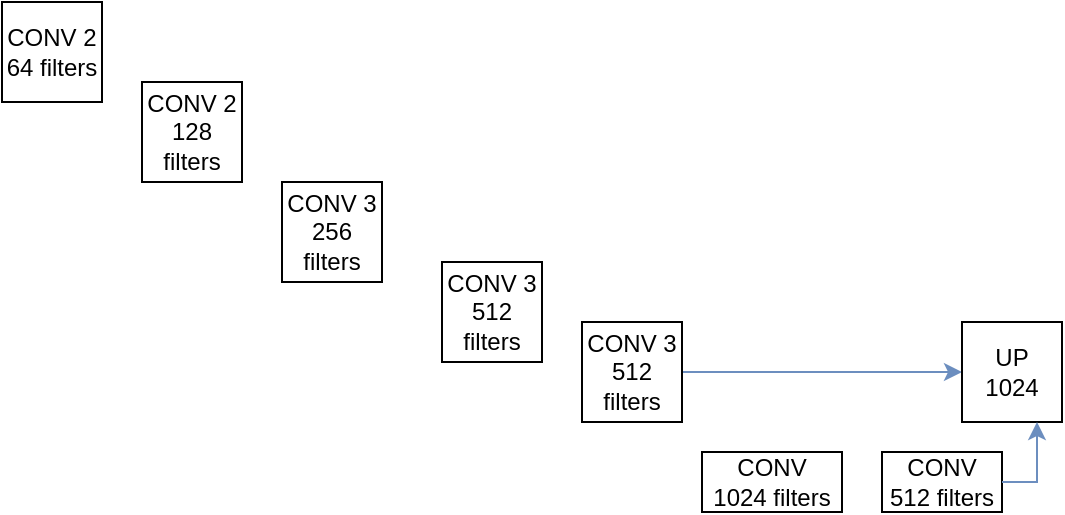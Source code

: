 <mxfile version="22.1.5" type="github">
  <diagram name="Page-1" id="cd6ngPBctM1b4x5j1UEm">
    <mxGraphModel dx="1434" dy="886" grid="1" gridSize="10" guides="1" tooltips="1" connect="1" arrows="1" fold="1" page="1" pageScale="1" pageWidth="850" pageHeight="1100" math="0" shadow="0">
      <root>
        <mxCell id="0" />
        <mxCell id="1" parent="0" />
        <mxCell id="-O1dZ17A0FK6lx6eKpMr-1" value="&lt;div&gt;CONV 2&lt;/div&gt;&lt;div&gt;64 filters&lt;br&gt;&lt;/div&gt;" style="whiteSpace=wrap;html=1;aspect=fixed;" vertex="1" parent="1">
          <mxGeometry x="30" y="310" width="50" height="50" as="geometry" />
        </mxCell>
        <mxCell id="-O1dZ17A0FK6lx6eKpMr-2" value="&lt;div&gt;CONV 2&lt;/div&gt;&lt;div&gt;128 filters&lt;br&gt;&lt;/div&gt;" style="whiteSpace=wrap;html=1;aspect=fixed;" vertex="1" parent="1">
          <mxGeometry x="100" y="350" width="50" height="50" as="geometry" />
        </mxCell>
        <mxCell id="-O1dZ17A0FK6lx6eKpMr-3" value="&lt;div&gt;CONV 3&lt;br&gt;&lt;/div&gt;&lt;div&gt;256 filters&lt;br&gt;&lt;/div&gt;" style="whiteSpace=wrap;html=1;aspect=fixed;" vertex="1" parent="1">
          <mxGeometry x="170" y="400" width="50" height="50" as="geometry" />
        </mxCell>
        <mxCell id="-O1dZ17A0FK6lx6eKpMr-4" value="&lt;div&gt;CONV 3&lt;br&gt;&lt;/div&gt;&lt;div&gt;512 filters&lt;br&gt;&lt;/div&gt;" style="whiteSpace=wrap;html=1;aspect=fixed;" vertex="1" parent="1">
          <mxGeometry x="250" y="440" width="50" height="50" as="geometry" />
        </mxCell>
        <mxCell id="-O1dZ17A0FK6lx6eKpMr-14" value="" style="edgeStyle=orthogonalEdgeStyle;rounded=0;orthogonalLoop=1;jettySize=auto;html=1;fillColor=#dae8fc;strokeColor=#6c8ebf;entryX=0;entryY=0.5;entryDx=0;entryDy=0;" edge="1" parent="1" source="-O1dZ17A0FK6lx6eKpMr-5" target="-O1dZ17A0FK6lx6eKpMr-12">
          <mxGeometry relative="1" as="geometry">
            <mxPoint x="435" y="495" as="targetPoint" />
          </mxGeometry>
        </mxCell>
        <mxCell id="-O1dZ17A0FK6lx6eKpMr-5" value="&lt;div&gt;CONV 3&lt;br&gt;&lt;/div&gt;&lt;div&gt;512 filters&lt;br&gt;&lt;/div&gt;" style="whiteSpace=wrap;html=1;aspect=fixed;" vertex="1" parent="1">
          <mxGeometry x="320" y="470" width="50" height="50" as="geometry" />
        </mxCell>
        <mxCell id="-O1dZ17A0FK6lx6eKpMr-8" value="&lt;div&gt;CONV&lt;/div&gt;&lt;div&gt;1024 filters&lt;br&gt;&lt;/div&gt;" style="rounded=0;whiteSpace=wrap;html=1;" vertex="1" parent="1">
          <mxGeometry x="380" y="535" width="70" height="30" as="geometry" />
        </mxCell>
        <mxCell id="-O1dZ17A0FK6lx6eKpMr-11" value="&lt;div&gt;CONV&lt;/div&gt;&lt;div&gt;512 filters&lt;br&gt;&lt;/div&gt;" style="rounded=0;whiteSpace=wrap;html=1;" vertex="1" parent="1">
          <mxGeometry x="470" y="535" width="60" height="30" as="geometry" />
        </mxCell>
        <mxCell id="-O1dZ17A0FK6lx6eKpMr-12" value="&lt;div&gt;UP&lt;br&gt;&lt;/div&gt;&lt;div&gt;1024&lt;br&gt;&lt;/div&gt;" style="whiteSpace=wrap;html=1;aspect=fixed;" vertex="1" parent="1">
          <mxGeometry x="510" y="470" width="50" height="50" as="geometry" />
        </mxCell>
        <mxCell id="-O1dZ17A0FK6lx6eKpMr-15" value="" style="edgeStyle=orthogonalEdgeStyle;rounded=0;orthogonalLoop=1;jettySize=auto;html=1;fillColor=#dae8fc;strokeColor=#6c8ebf;entryX=0.75;entryY=1;entryDx=0;entryDy=0;exitX=1;exitY=0.5;exitDx=0;exitDy=0;" edge="1" parent="1" source="-O1dZ17A0FK6lx6eKpMr-11" target="-O1dZ17A0FK6lx6eKpMr-12">
          <mxGeometry relative="1" as="geometry">
            <mxPoint x="600" y="620" as="sourcePoint" />
            <mxPoint x="740" y="620" as="targetPoint" />
          </mxGeometry>
        </mxCell>
      </root>
    </mxGraphModel>
  </diagram>
</mxfile>
